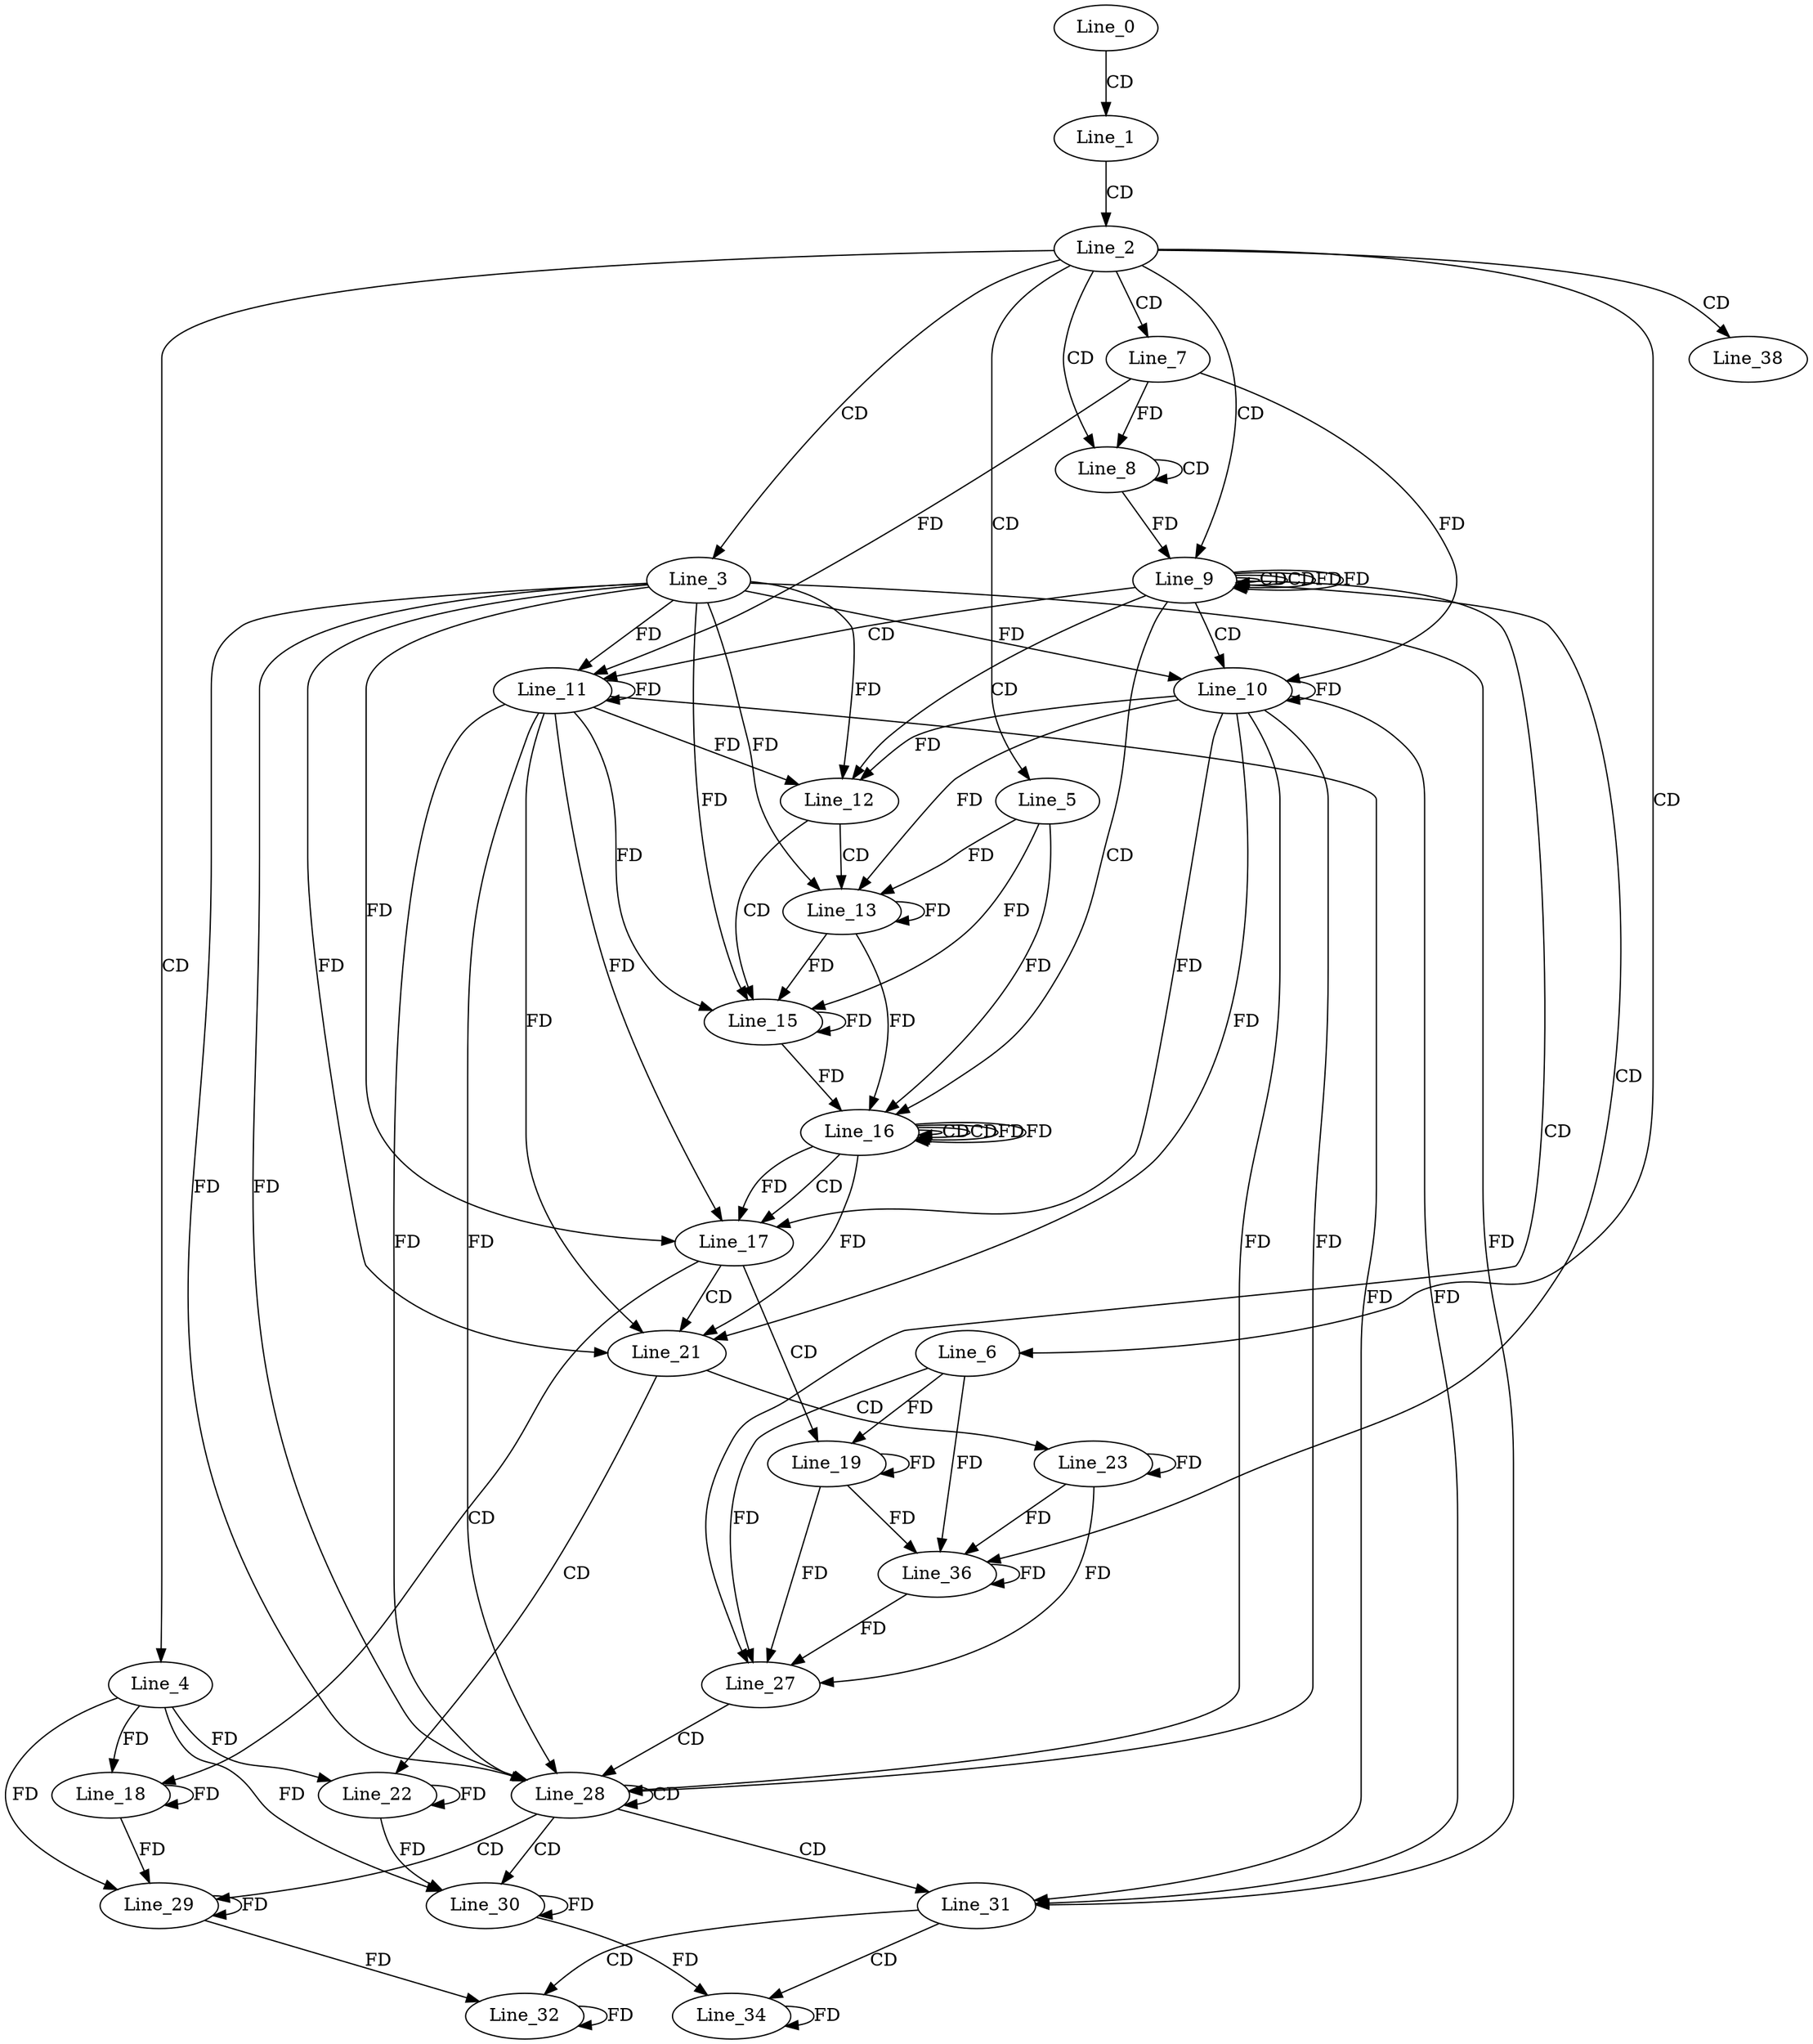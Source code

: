 digraph G {
  Line_0;
  Line_1;
  Line_2;
  Line_3;
  Line_4;
  Line_5;
  Line_6;
  Line_7;
  Line_8;
  Line_8;
  Line_9;
  Line_9;
  Line_9;
  Line_10;
  Line_10;
  Line_11;
  Line_11;
  Line_12;
  Line_12;
  Line_12;
  Line_13;
  Line_13;
  Line_15;
  Line_15;
  Line_16;
  Line_16;
  Line_16;
  Line_17;
  Line_17;
  Line_17;
  Line_18;
  Line_19;
  Line_21;
  Line_21;
  Line_21;
  Line_22;
  Line_23;
  Line_27;
  Line_28;
  Line_28;
  Line_29;
  Line_30;
  Line_31;
  Line_31;
  Line_31;
  Line_32;
  Line_34;
  Line_36;
  Line_38;
  Line_0 -> Line_1 [ label="CD" ];
  Line_1 -> Line_2 [ label="CD" ];
  Line_2 -> Line_3 [ label="CD" ];
  Line_2 -> Line_4 [ label="CD" ];
  Line_2 -> Line_5 [ label="CD" ];
  Line_2 -> Line_6 [ label="CD" ];
  Line_2 -> Line_7 [ label="CD" ];
  Line_2 -> Line_8 [ label="CD" ];
  Line_8 -> Line_8 [ label="CD" ];
  Line_7 -> Line_8 [ label="FD" ];
  Line_2 -> Line_9 [ label="CD" ];
  Line_9 -> Line_9 [ label="CD" ];
  Line_8 -> Line_9 [ label="FD" ];
  Line_9 -> Line_9 [ label="CD" ];
  Line_9 -> Line_9 [ label="FD" ];
  Line_9 -> Line_10 [ label="CD" ];
  Line_10 -> Line_10 [ label="FD" ];
  Line_3 -> Line_10 [ label="FD" ];
  Line_7 -> Line_10 [ label="FD" ];
  Line_9 -> Line_11 [ label="CD" ];
  Line_11 -> Line_11 [ label="FD" ];
  Line_3 -> Line_11 [ label="FD" ];
  Line_7 -> Line_11 [ label="FD" ];
  Line_9 -> Line_12 [ label="CD" ];
  Line_10 -> Line_12 [ label="FD" ];
  Line_3 -> Line_12 [ label="FD" ];
  Line_11 -> Line_12 [ label="FD" ];
  Line_12 -> Line_13 [ label="CD" ];
  Line_13 -> Line_13 [ label="FD" ];
  Line_5 -> Line_13 [ label="FD" ];
  Line_10 -> Line_13 [ label="FD" ];
  Line_3 -> Line_13 [ label="FD" ];
  Line_12 -> Line_15 [ label="CD" ];
  Line_13 -> Line_15 [ label="FD" ];
  Line_15 -> Line_15 [ label="FD" ];
  Line_5 -> Line_15 [ label="FD" ];
  Line_11 -> Line_15 [ label="FD" ];
  Line_3 -> Line_15 [ label="FD" ];
  Line_9 -> Line_16 [ label="CD" ];
  Line_16 -> Line_16 [ label="CD" ];
  Line_13 -> Line_16 [ label="FD" ];
  Line_15 -> Line_16 [ label="FD" ];
  Line_5 -> Line_16 [ label="FD" ];
  Line_16 -> Line_16 [ label="CD" ];
  Line_16 -> Line_16 [ label="FD" ];
  Line_16 -> Line_17 [ label="CD" ];
  Line_10 -> Line_17 [ label="FD" ];
  Line_3 -> Line_17 [ label="FD" ];
  Line_16 -> Line_17 [ label="FD" ];
  Line_11 -> Line_17 [ label="FD" ];
  Line_17 -> Line_18 [ label="CD" ];
  Line_18 -> Line_18 [ label="FD" ];
  Line_4 -> Line_18 [ label="FD" ];
  Line_17 -> Line_19 [ label="CD" ];
  Line_19 -> Line_19 [ label="FD" ];
  Line_6 -> Line_19 [ label="FD" ];
  Line_17 -> Line_21 [ label="CD" ];
  Line_10 -> Line_21 [ label="FD" ];
  Line_3 -> Line_21 [ label="FD" ];
  Line_16 -> Line_21 [ label="FD" ];
  Line_11 -> Line_21 [ label="FD" ];
  Line_21 -> Line_22 [ label="CD" ];
  Line_22 -> Line_22 [ label="FD" ];
  Line_4 -> Line_22 [ label="FD" ];
  Line_21 -> Line_23 [ label="CD" ];
  Line_23 -> Line_23 [ label="FD" ];
  Line_9 -> Line_27 [ label="CD" ];
  Line_19 -> Line_27 [ label="FD" ];
  Line_23 -> Line_27 [ label="FD" ];
  Line_6 -> Line_27 [ label="FD" ];
  Line_27 -> Line_28 [ label="CD" ];
  Line_10 -> Line_28 [ label="FD" ];
  Line_3 -> Line_28 [ label="FD" ];
  Line_11 -> Line_28 [ label="FD" ];
  Line_28 -> Line_28 [ label="CD" ];
  Line_10 -> Line_28 [ label="FD" ];
  Line_3 -> Line_28 [ label="FD" ];
  Line_11 -> Line_28 [ label="FD" ];
  Line_28 -> Line_29 [ label="CD" ];
  Line_18 -> Line_29 [ label="FD" ];
  Line_29 -> Line_29 [ label="FD" ];
  Line_4 -> Line_29 [ label="FD" ];
  Line_28 -> Line_30 [ label="CD" ];
  Line_22 -> Line_30 [ label="FD" ];
  Line_30 -> Line_30 [ label="FD" ];
  Line_4 -> Line_30 [ label="FD" ];
  Line_28 -> Line_31 [ label="CD" ];
  Line_10 -> Line_31 [ label="FD" ];
  Line_3 -> Line_31 [ label="FD" ];
  Line_11 -> Line_31 [ label="FD" ];
  Line_31 -> Line_32 [ label="CD" ];
  Line_29 -> Line_32 [ label="FD" ];
  Line_32 -> Line_32 [ label="FD" ];
  Line_31 -> Line_34 [ label="CD" ];
  Line_30 -> Line_34 [ label="FD" ];
  Line_34 -> Line_34 [ label="FD" ];
  Line_9 -> Line_36 [ label="CD" ];
  Line_19 -> Line_36 [ label="FD" ];
  Line_23 -> Line_36 [ label="FD" ];
  Line_36 -> Line_36 [ label="FD" ];
  Line_6 -> Line_36 [ label="FD" ];
  Line_2 -> Line_38 [ label="CD" ];
  Line_9 -> Line_9 [ label="FD" ];
  Line_36 -> Line_27 [ label="FD" ];
  Line_16 -> Line_16 [ label="FD" ];
}
